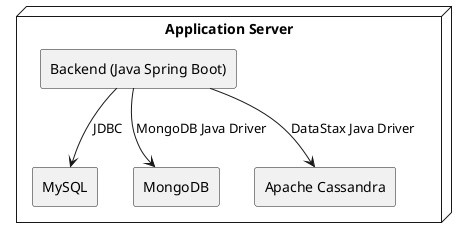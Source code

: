 @startuml
skinparam componentStyle rectangle

node "Application Server" {
    [Backend (Java Spring Boot)]
    [MySQL]
    [MongoDB]
    [Apache Cassandra]
}

[Backend (Java Spring Boot)] --> [MySQL] : JDBC
[Backend (Java Spring Boot)] --> [MongoDB] : MongoDB Java Driver
[Backend (Java Spring Boot)] --> [Apache Cassandra] : DataStax Java Driver

@enduml